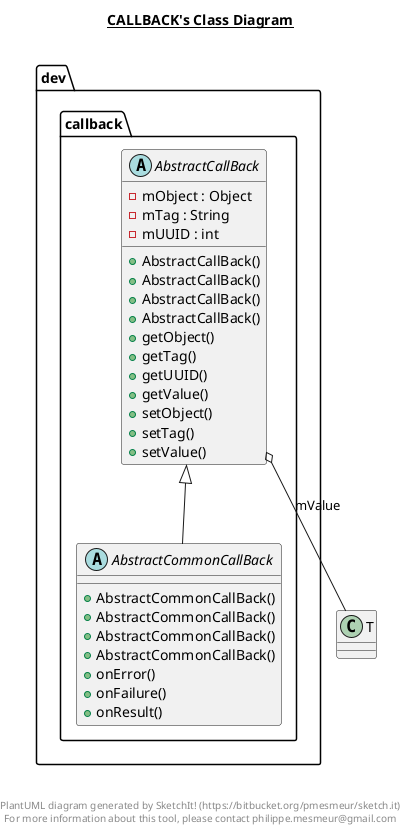 @startuml

title __CALLBACK's Class Diagram__\n

  namespace dev {
    namespace callback {
      abstract class dev.callback.AbstractCallBack {
          - mObject : Object
          - mTag : String
          - mUUID : int
          + AbstractCallBack()
          + AbstractCallBack()
          + AbstractCallBack()
          + AbstractCallBack()
          + getObject()
          + getTag()
          + getUUID()
          + getValue()
          + setObject()
          + setTag()
          + setValue()
      }
    }
  }
  

  namespace dev {
    namespace callback {
      abstract class dev.callback.AbstractCommonCallBack {
          + AbstractCommonCallBack()
          + AbstractCommonCallBack()
          + AbstractCommonCallBack()
          + AbstractCommonCallBack()
          + onError()
          + onFailure()
          + onResult()
      }
    }
  }
  

  dev.callback.AbstractCallBack o-- T : mValue
  dev.callback.AbstractCommonCallBack -up-|> dev.callback.AbstractCallBack


right footer


PlantUML diagram generated by SketchIt! (https://bitbucket.org/pmesmeur/sketch.it)
For more information about this tool, please contact philippe.mesmeur@gmail.com
endfooter

@enduml
